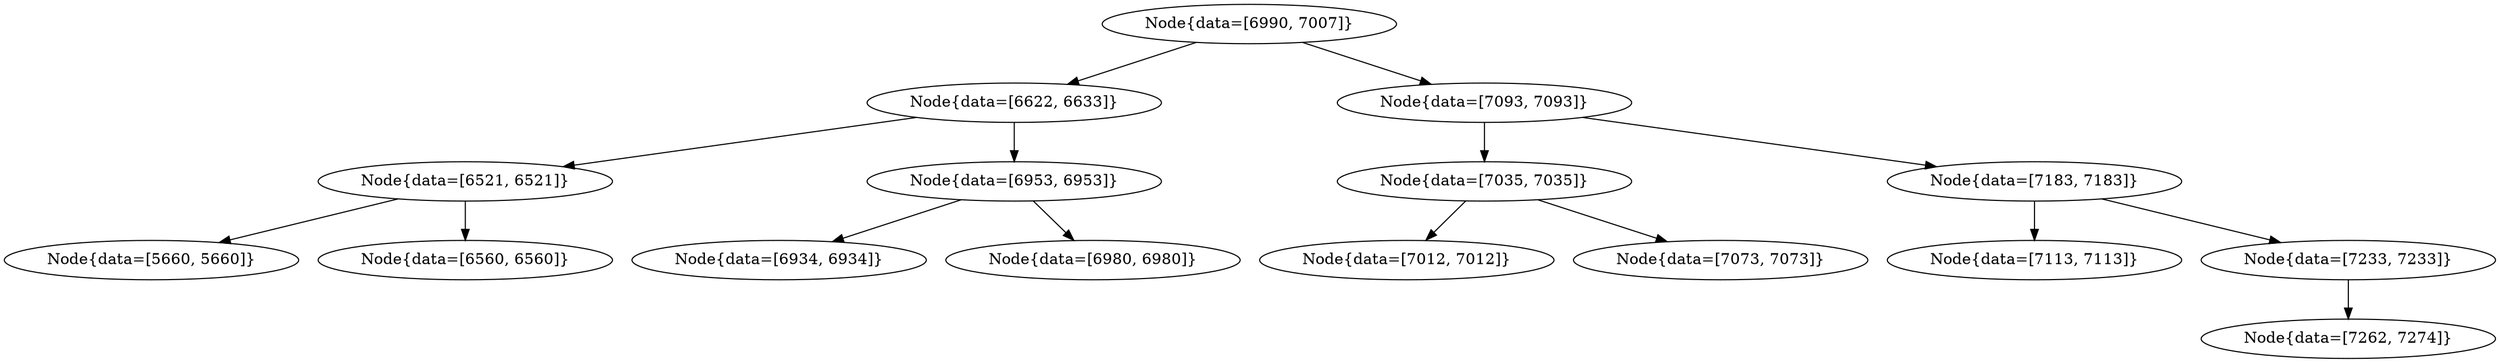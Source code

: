 digraph G{
2050410554 [label="Node{data=[6990, 7007]}"]
2050410554 -> 357272758
357272758 [label="Node{data=[6622, 6633]}"]
357272758 -> 2066315072
2066315072 [label="Node{data=[6521, 6521]}"]
2066315072 -> 460674260
460674260 [label="Node{data=[5660, 5660]}"]
2066315072 -> 1473128600
1473128600 [label="Node{data=[6560, 6560]}"]
357272758 -> 514404587
514404587 [label="Node{data=[6953, 6953]}"]
514404587 -> 772462345
772462345 [label="Node{data=[6934, 6934]}"]
514404587 -> 535361000
535361000 [label="Node{data=[6980, 6980]}"]
2050410554 -> 960795749
960795749 [label="Node{data=[7093, 7093]}"]
960795749 -> 1849546190
1849546190 [label="Node{data=[7035, 7035]}"]
1849546190 -> 385349023
385349023 [label="Node{data=[7012, 7012]}"]
1849546190 -> 1323828508
1323828508 [label="Node{data=[7073, 7073]}"]
960795749 -> 1393710872
1393710872 [label="Node{data=[7183, 7183]}"]
1393710872 -> 1392601873
1392601873 [label="Node{data=[7113, 7113]}"]
1393710872 -> 2062755811
2062755811 [label="Node{data=[7233, 7233]}"]
2062755811 -> 1950158148
1950158148 [label="Node{data=[7262, 7274]}"]
}